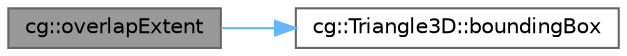 digraph "cg::overlapExtent"
{
 // LATEX_PDF_SIZE
  bgcolor="transparent";
  edge [fontname=Helvetica,fontsize=10,labelfontname=Helvetica,labelfontsize=10];
  node [fontname=Helvetica,fontsize=10,shape=box,height=0.2,width=0.4];
  rankdir="LR";
  Node1 [id="Node000001",label="cg::overlapExtent",height=0.2,width=0.4,color="gray40", fillcolor="grey60", style="filled", fontcolor="black",tooltip=" "];
  Node1 -> Node2 [id="edge1_Node000001_Node000002",color="steelblue1",style="solid",tooltip=" "];
  Node2 [id="Node000002",label="cg::Triangle3D::boundingBox",height=0.2,width=0.4,color="grey40", fillcolor="white", style="filled",URL="$classcg_1_1_triangle3_d.html#a01a0d1dcd1e9f27a41a94281db2cfd8b",tooltip=" "];
}
